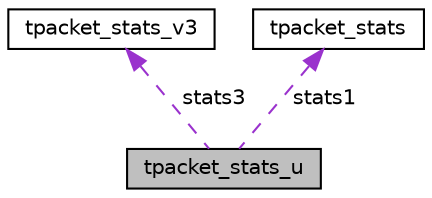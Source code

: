 digraph G
{
  edge [fontname="Helvetica",fontsize="10",labelfontname="Helvetica",labelfontsize="10"];
  node [fontname="Helvetica",fontsize="10",shape=record];
  Node1 [label="tpacket_stats_u",height=0.2,width=0.4,color="black", fillcolor="grey75", style="filled" fontcolor="black"];
  Node2 -> Node1 [dir="back",color="darkorchid3",fontsize="10",style="dashed",label=" stats3" ,fontname="Helvetica"];
  Node2 [label="tpacket_stats_v3",height=0.2,width=0.4,color="black", fillcolor="white", style="filled",URL="$structtpacket__stats__v3.html"];
  Node3 -> Node1 [dir="back",color="darkorchid3",fontsize="10",style="dashed",label=" stats1" ,fontname="Helvetica"];
  Node3 [label="tpacket_stats",height=0.2,width=0.4,color="black", fillcolor="white", style="filled",URL="$structtpacket__stats.html"];
}

